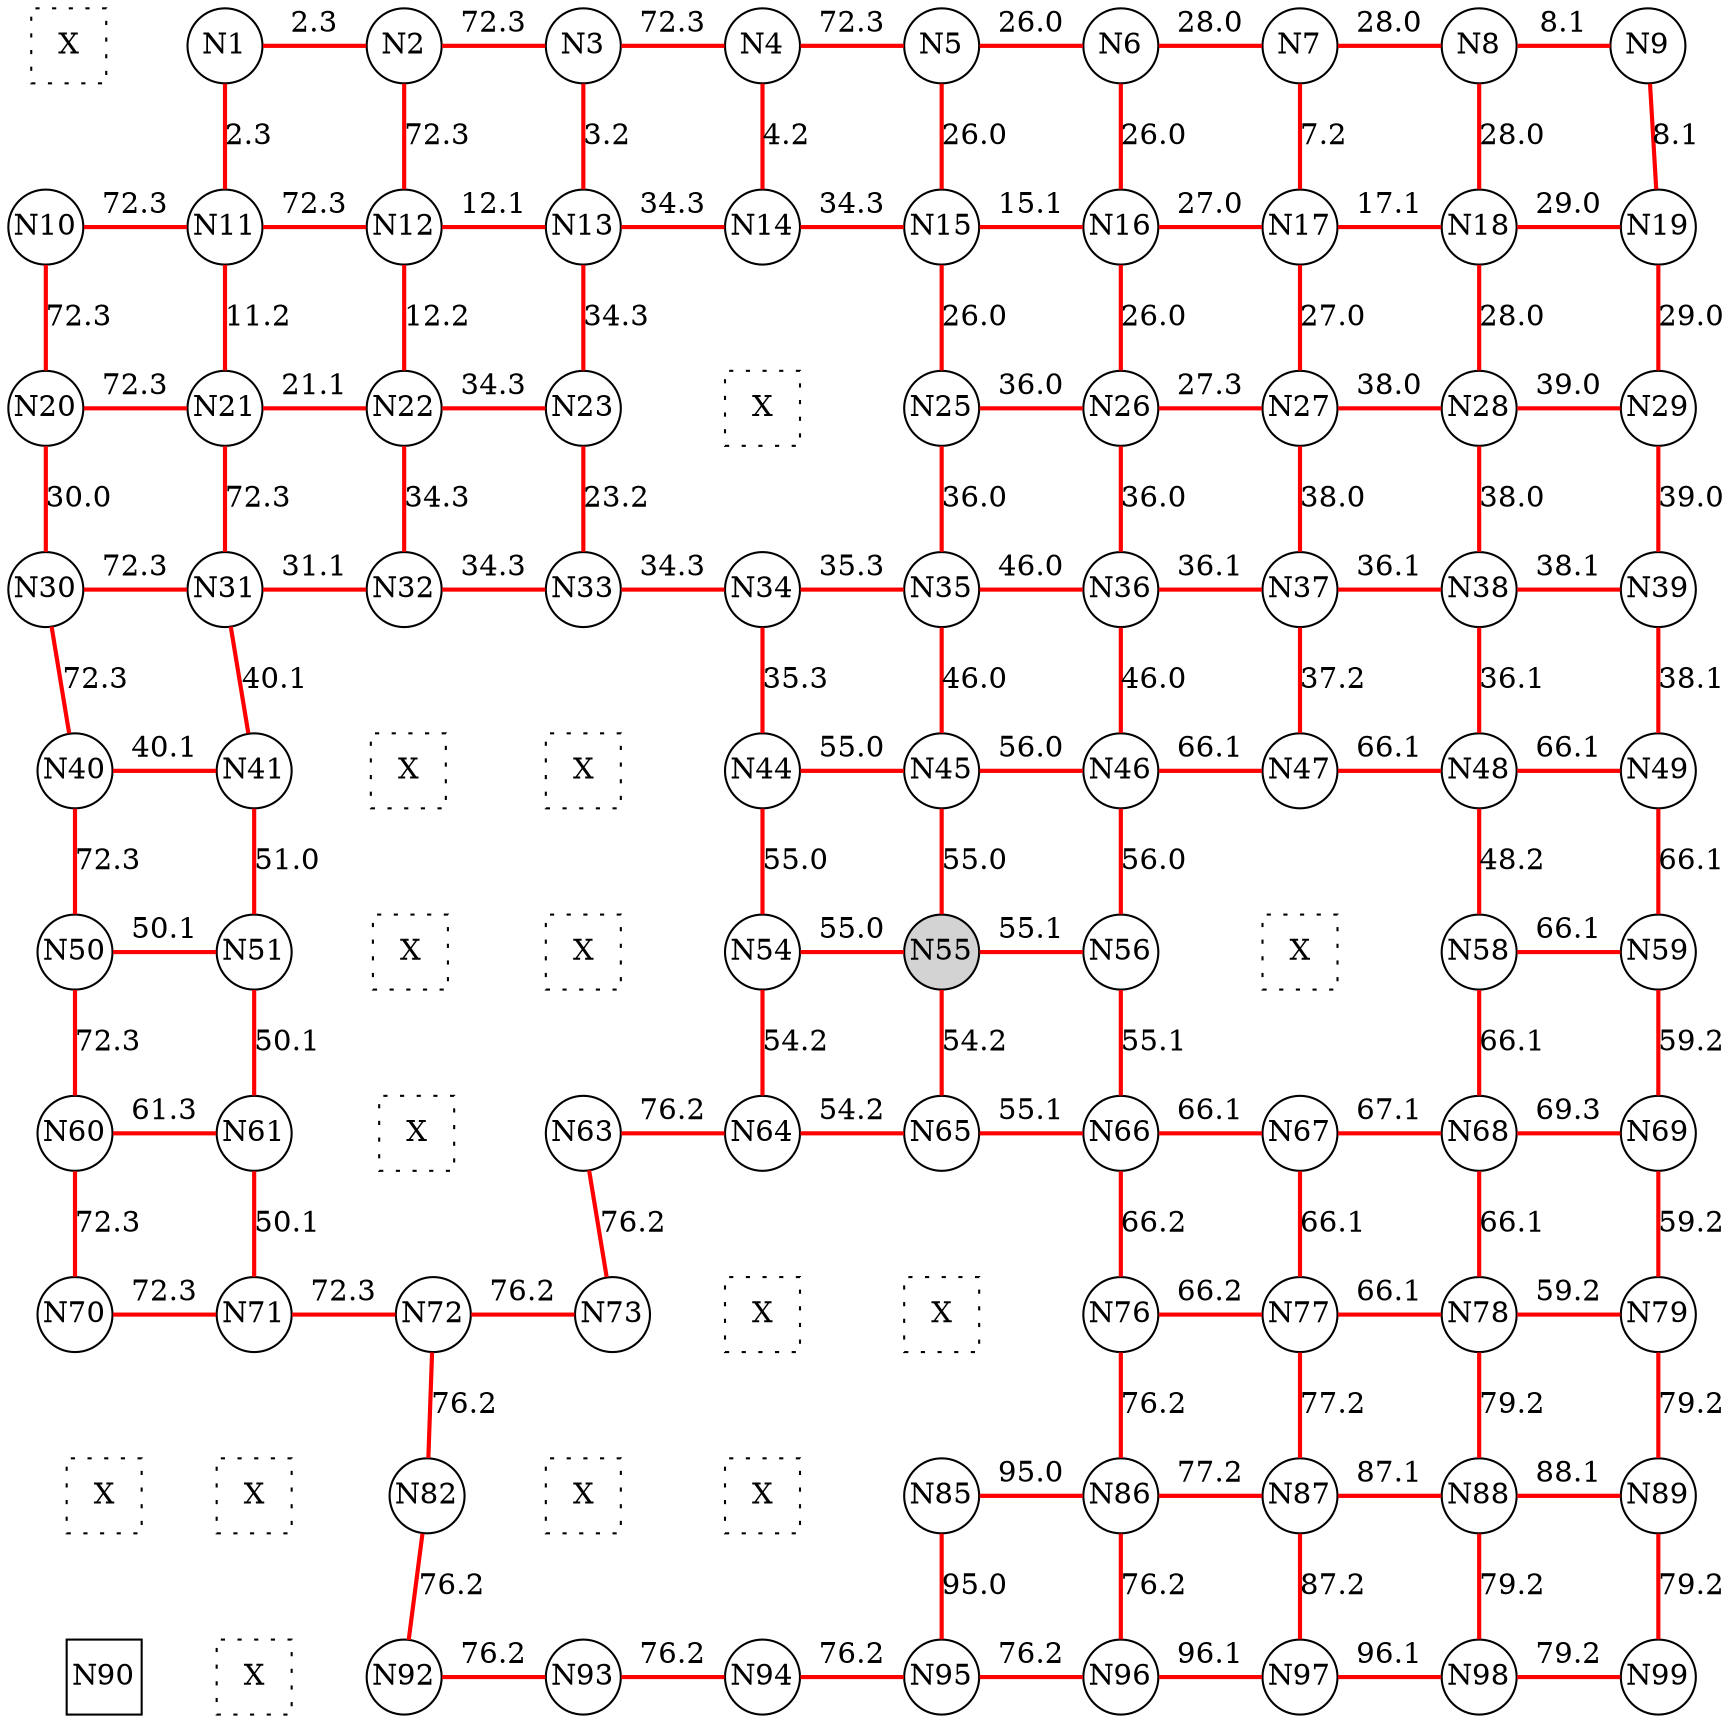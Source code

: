 
 digraph G { graph [layout=dot] 
 {rank=same; N0 [shape=square, style=dotted, fixedsize=true, label=X]; N1 [shape=circle, fixedsize=true]; N2 [shape=circle, fixedsize=true]; N3 [shape=circle, fixedsize=true]; N4 [shape=circle, fixedsize=true]; N5 [shape=circle, fixedsize=true]; N6 [shape=circle, fixedsize=true]; N7 [shape=circle, fixedsize=true]; N8 [shape=circle, fixedsize=true]; N9 [shape=circle, fixedsize=true];  }
 {rank=same; N10 [shape=circle, fixedsize=true]; N11 [shape=circle, fixedsize=true]; N12 [shape=circle, fixedsize=true]; N13 [shape=circle, fixedsize=true]; N14 [shape=circle, fixedsize=true]; N15 [shape=circle, fixedsize=true]; N16 [shape=circle, fixedsize=true]; N17 [shape=circle, fixedsize=true]; N18 [shape=circle, fixedsize=true]; N19 [shape=circle, fixedsize=true];  }
 {rank=same; N20 [shape=circle, fixedsize=true]; N21 [shape=circle, fixedsize=true]; N22 [shape=circle, fixedsize=true]; N23 [shape=circle, fixedsize=true]; N24 [shape=square, style=dotted, fixedsize=true, label=X]; N25 [shape=circle, fixedsize=true]; N26 [shape=circle, fixedsize=true]; N27 [shape=circle, fixedsize=true]; N28 [shape=circle, fixedsize=true]; N29 [shape=circle, fixedsize=true];  }
 {rank=same; N30 [shape=circle, fixedsize=true]; N31 [shape=circle, fixedsize=true]; N32 [shape=circle, fixedsize=true]; N33 [shape=circle, fixedsize=true]; N34 [shape=circle, fixedsize=true]; N35 [shape=circle, fixedsize=true]; N36 [shape=circle, fixedsize=true]; N37 [shape=circle, fixedsize=true]; N38 [shape=circle, fixedsize=true]; N39 [shape=circle, fixedsize=true];  }
 {rank=same; N40 [shape=circle, fixedsize=true]; N41 [shape=circle, fixedsize=true]; N42 [shape=square, style=dotted, fixedsize=true, label=X]; N43 [shape=square, style=dotted, fixedsize=true, label=X]; N44 [shape=circle, fixedsize=true]; N45 [shape=circle, fixedsize=true]; N46 [shape=circle, fixedsize=true]; N47 [shape=circle, fixedsize=true]; N48 [shape=circle, fixedsize=true]; N49 [shape=circle, fixedsize=true];  }
 {rank=same; N50 [shape=circle, fixedsize=true]; N51 [shape=circle, fixedsize=true]; N52 [shape=square, style=dotted, fixedsize=true, label=X]; N53 [shape=square, style=dotted, fixedsize=true, label=X]; N54 [shape=circle, fixedsize=true]; N55 [shape=circle, style=filled, fixedsize=true]; N56 [shape=circle, fixedsize=true]; N57 [shape=square, style=dotted, fixedsize=true, label=X]; N58 [shape=circle, fixedsize=true]; N59 [shape=circle, fixedsize=true];  }
 {rank=same; N60 [shape=circle, fixedsize=true]; N61 [shape=circle, fixedsize=true]; N62 [shape=square, style=dotted, fixedsize=true, label=X]; N63 [shape=circle, fixedsize=true]; N64 [shape=circle, fixedsize=true]; N65 [shape=circle, fixedsize=true]; N66 [shape=circle, fixedsize=true]; N67 [shape=circle, fixedsize=true]; N68 [shape=circle, fixedsize=true]; N69 [shape=circle, fixedsize=true];  }
 {rank=same; N70 [shape=circle, fixedsize=true]; N71 [shape=circle, fixedsize=true]; N72 [shape=circle, fixedsize=true]; N73 [shape=circle, fixedsize=true]; N74 [shape=square, style=dotted, fixedsize=true, label=X]; N75 [shape=square, style=dotted, fixedsize=true, label=X]; N76 [shape=circle, fixedsize=true]; N77 [shape=circle, fixedsize=true]; N78 [shape=circle, fixedsize=true]; N79 [shape=circle, fixedsize=true];  }
 {rank=same; N80 [shape=square, style=dotted, fixedsize=true, label=X]; N81 [shape=square, style=dotted, fixedsize=true, label=X]; N82 [shape=circle, fixedsize=true]; N83 [shape=square, style=dotted, fixedsize=true, label=X]; N84 [shape=square, style=dotted, fixedsize=true, label=X]; N85 [shape=circle, fixedsize=true]; N86 [shape=circle, fixedsize=true]; N87 [shape=circle, fixedsize=true]; N88 [shape=circle, fixedsize=true]; N89 [shape=circle, fixedsize=true];  }
 {rank=same; N90 [shape=square, fixedsize=true]; N91 [shape=square, style=dotted, fixedsize=true, label=X]; N92 [shape=circle, fixedsize=true]; N93 [shape=circle, fixedsize=true]; N94 [shape=circle, fixedsize=true]; N95 [shape=circle, fixedsize=true]; N96 [shape=circle, fixedsize=true]; N97 [shape=circle, fixedsize=true]; N98 [shape=circle, fixedsize=true]; N99 [shape=circle, fixedsize=true];  }
N0->N1 [dir=none, style=invis, label=" "]
N1->N2 [dir=none, color=red, style=bold, label="2.3"]
N2->N3 [dir=none, color=red, style=bold, label="72.3"]
N3->N4 [dir=none, color=red, style=bold, label="72.3"]
N4->N5 [dir=none, color=red, style=bold, label="72.3"]
N5->N6 [dir=none, color=red, style=bold, label="26.0"]
N6->N7 [dir=none, color=red, style=bold, label="28.0"]
N7->N8 [dir=none, color=red, style=bold, label="28.0"]
N8->N9 [dir=none, color=red, style=bold, label="8.1"]
N10->N11 [dir=none, color=red, style=bold, label="72.3"]
N11->N12 [dir=none, color=red, style=bold, label="72.3"]
N12->N13 [dir=none, color=red, style=bold, label="12.1"]
N13->N14 [dir=none, color=red, style=bold, label="34.3"]
N14->N15 [dir=none, color=red, style=bold, label="34.3"]
N15->N16 [dir=none, color=red, style=bold, label="15.1"]
N16->N17 [dir=none, color=red, style=bold, label="27.0"]
N17->N18 [dir=none, color=red, style=bold, label="17.1"]
N18->N19 [dir=none, color=red, style=bold, label="29.0"]
N20->N21 [dir=none, color=red, style=bold, label="72.3"]
N21->N22 [dir=none, color=red, style=bold, label="21.1"]
N22->N23 [dir=none, color=red, style=bold, label="34.3"]
N23->N24 [dir=none, style=invis, label=" "]
N24->N25 [dir=none, style=invis, label=" "]
N25->N26 [dir=none, color=red, style=bold, label="36.0"]
N26->N27 [dir=none, color=red, style=bold, label="27.3"]
N27->N28 [dir=none, color=red, style=bold, label="38.0"]
N28->N29 [dir=none, color=red, style=bold, label="39.0"]
N30->N31 [dir=none, color=red, style=bold, label="72.3"]
N31->N32 [dir=none, color=red, style=bold, label="31.1"]
N32->N33 [dir=none, color=red, style=bold, label="34.3"]
N33->N34 [dir=none, color=red, style=bold, label="34.3"]
N34->N35 [dir=none, color=red, style=bold, label="35.3"]
N35->N36 [dir=none, color=red, style=bold, label="46.0"]
N36->N37 [dir=none, color=red, style=bold, label="36.1"]
N37->N38 [dir=none, color=red, style=bold, label="36.1"]
N38->N39 [dir=none, color=red, style=bold, label="38.1"]
N40->N41 [dir=none, color=red, style=bold, label="40.1"]
N41->N42 [dir=none, style=invis, label=" "]
N42->N43 [dir=none, style=invis, label=" "]
N43->N44 [dir=none, style=invis, label=" "]
N44->N45 [dir=none, color=red, style=bold, label="55.0"]
N45->N46 [dir=none, color=red, style=bold, label="56.0"]
N46->N47 [dir=none, color=red, style=bold, label="66.1"]
N47->N48 [dir=none, color=red, style=bold, label="66.1"]
N48->N49 [dir=none, color=red, style=bold, label="66.1"]
N50->N51 [dir=none, color=red, style=bold, label="50.1"]
N51->N52 [dir=none, style=invis, label=" "]
N52->N53 [dir=none, style=invis, label=" "]
N53->N54 [dir=none, style=invis, label=" "]
N54->N55 [dir=none, color=red, style=bold, label="55.0"]
N55->N56 [dir=none, color=red, style=bold, label="55.1"]
N56->N57 [dir=none, style=invis, label=" "]
N57->N58 [dir=none, style=invis, label=" "]
N58->N59 [dir=none, color=red, style=bold, label="66.1"]
N60->N61 [dir=none, color=red, style=bold, label="61.3"]
N61->N62 [dir=none, style=invis, label=" "]
N62->N63 [dir=none, style=invis, label=" "]
N63->N64 [dir=none, color=red, style=bold, label="76.2"]
N64->N65 [dir=none, color=red, style=bold, label="54.2"]
N65->N66 [dir=none, color=red, style=bold, label="55.1"]
N66->N67 [dir=none, color=red, style=bold, label="66.1"]
N67->N68 [dir=none, color=red, style=bold, label="67.1"]
N68->N69 [dir=none, color=red, style=bold, label="69.3"]
N70->N71 [dir=none, color=red, style=bold, label="72.3"]
N71->N72 [dir=none, color=red, style=bold, label="72.3"]
N72->N73 [dir=none, color=red, style=bold, label="76.2"]
N73->N74 [dir=none, style=invis, label=" "]
N74->N75 [dir=none, style=invis, label=" "]
N75->N76 [dir=none, style=invis, label=" "]
N76->N77 [dir=none, color=red, style=bold, label="66.2"]
N77->N78 [dir=none, color=red, style=bold, label="66.1"]
N78->N79 [dir=none, color=red, style=bold, label="59.2"]
N80->N81 [dir=none, style=invis, label=" "]
N81->N82 [dir=none, style=invis, label=" "]
N82->N83 [dir=none, style=invis, label=" "]
N83->N84 [dir=none, style=invis, label=" "]
N84->N85 [dir=none, style=invis, label=" "]
N85->N86 [dir=none, color=red, style=bold, label="95.0"]
N86->N87 [dir=none, color=red, style=bold, label="77.2"]
N87->N88 [dir=none, color=red, style=bold, label="87.1"]
N88->N89 [dir=none, color=red, style=bold, label="88.1"]
N90->N91 [dir=none, style=invis, label=" "]
N91->N92 [dir=none, style=invis, label=" "]
N92->N93 [dir=none, color=red, style=bold, label="76.2"]
N93->N94 [dir=none, color=red, style=bold, label="76.2"]
N94->N95 [dir=none, color=red, style=bold, label="76.2"]
N95->N96 [dir=none, color=red, style=bold, label="76.2"]
N96->N97 [dir=none, color=red, style=bold, label="96.1"]
N97->N98 [dir=none, color=red, style=bold, label="96.1"]
N98->N99 [dir=none, color=red, style=bold, label="79.2"]
N0->N10 [dir=none, style=invis, label=" "]
N10->N20 [dir=none, color=red, style=bold, label="72.3"]
N20->N30 [dir=none, color=red, style=bold, label="30.0"]
N30->N40 [dir=none, color=red, style=bold, label="72.3"]
N40->N50 [dir=none, color=red, style=bold, label="72.3"]
N50->N60 [dir=none, color=red, style=bold, label="72.3"]
N60->N70 [dir=none, color=red, style=bold, label="72.3"]
N70->N80 [dir=none, style=invis, label=" "]
N80->N90 [dir=none, style=invis, label=" "]
N1->N11 [dir=none, color=red, style=bold, label="2.3"]
N11->N21 [dir=none, color=red, style=bold, label="11.2"]
N21->N31 [dir=none, color=red, style=bold, label="72.3"]
N31->N41 [dir=none, color=red, style=bold, label="40.1"]
N41->N51 [dir=none, color=red, style=bold, label="51.0"]
N51->N61 [dir=none, color=red, style=bold, label="50.1"]
N61->N71 [dir=none, color=red, style=bold, label="50.1"]
N71->N81 [dir=none, style=invis, label=" "]
N81->N91 [dir=none, style=invis, label=" "]
N2->N12 [dir=none, color=red, style=bold, label="72.3"]
N12->N22 [dir=none, color=red, style=bold, label="12.2"]
N22->N32 [dir=none, color=red, style=bold, label="34.3"]
N32->N42 [dir=none, style=invis, label=" "]
N42->N52 [dir=none, style=invis, label=" "]
N52->N62 [dir=none, style=invis, label=" "]
N62->N72 [dir=none, style=invis, label=" "]
N72->N82 [dir=none, color=red, style=bold, label="76.2"]
N82->N92 [dir=none, color=red, style=bold, label="76.2"]
N3->N13 [dir=none, color=red, style=bold, label="3.2"]
N13->N23 [dir=none, color=red, style=bold, label="34.3"]
N23->N33 [dir=none, color=red, style=bold, label="23.2"]
N33->N43 [dir=none, style=invis, label=" "]
N43->N53 [dir=none, style=invis, label=" "]
N53->N63 [dir=none, style=invis, label=" "]
N63->N73 [dir=none, color=red, style=bold, label="76.2"]
N73->N83 [dir=none, style=invis, label=" "]
N83->N93 [dir=none, style=invis, label=" "]
N4->N14 [dir=none, color=red, style=bold, label="4.2"]
N14->N24 [dir=none, style=invis, label=" "]
N24->N34 [dir=none, style=invis, label=" "]
N34->N44 [dir=none, color=red, style=bold, label="35.3"]
N44->N54 [dir=none, color=red, style=bold, label="55.0"]
N54->N64 [dir=none, color=red, style=bold, label="54.2"]
N64->N74 [dir=none, style=invis, label=" "]
N74->N84 [dir=none, style=invis, label=" "]
N84->N94 [dir=none, style=invis, label=" "]
N5->N15 [dir=none, color=red, style=bold, label="26.0"]
N15->N25 [dir=none, color=red, style=bold, label="26.0"]
N25->N35 [dir=none, color=red, style=bold, label="36.0"]
N35->N45 [dir=none, color=red, style=bold, label="46.0"]
N45->N55 [dir=none, color=red, style=bold, label="55.0"]
N55->N65 [dir=none, color=red, style=bold, label="54.2"]
N65->N75 [dir=none, style=invis, label=" "]
N75->N85 [dir=none, style=invis, label=" "]
N85->N95 [dir=none, color=red, style=bold, label="95.0"]
N6->N16 [dir=none, color=red, style=bold, label="26.0"]
N16->N26 [dir=none, color=red, style=bold, label="26.0"]
N26->N36 [dir=none, color=red, style=bold, label="36.0"]
N36->N46 [dir=none, color=red, style=bold, label="46.0"]
N46->N56 [dir=none, color=red, style=bold, label="56.0"]
N56->N66 [dir=none, color=red, style=bold, label="55.1"]
N66->N76 [dir=none, color=red, style=bold, label="66.2"]
N76->N86 [dir=none, color=red, style=bold, label="76.2"]
N86->N96 [dir=none, color=red, style=bold, label="76.2"]
N7->N17 [dir=none, color=red, style=bold, label="7.2"]
N17->N27 [dir=none, color=red, style=bold, label="27.0"]
N27->N37 [dir=none, color=red, style=bold, label="38.0"]
N37->N47 [dir=none, color=red, style=bold, label="37.2"]
N47->N57 [dir=none, style=invis, label=" "]
N57->N67 [dir=none, style=invis, label=" "]
N67->N77 [dir=none, color=red, style=bold, label="66.1"]
N77->N87 [dir=none, color=red, style=bold, label="77.2"]
N87->N97 [dir=none, color=red, style=bold, label="87.2"]
N8->N18 [dir=none, color=red, style=bold, label="28.0"]
N18->N28 [dir=none, color=red, style=bold, label="28.0"]
N28->N38 [dir=none, color=red, style=bold, label="38.0"]
N38->N48 [dir=none, color=red, style=bold, label="36.1"]
N48->N58 [dir=none, color=red, style=bold, label="48.2"]
N58->N68 [dir=none, color=red, style=bold, label="66.1"]
N68->N78 [dir=none, color=red, style=bold, label="66.1"]
N78->N88 [dir=none, color=red, style=bold, label="79.2"]
N88->N98 [dir=none, color=red, style=bold, label="79.2"]
N9->N19 [dir=none, color=red, style=bold, label="8.1"]
N19->N29 [dir=none, color=red, style=bold, label="29.0"]
N29->N39 [dir=none, color=red, style=bold, label="39.0"]
N39->N49 [dir=none, color=red, style=bold, label="38.1"]
N49->N59 [dir=none, color=red, style=bold, label="66.1"]
N59->N69 [dir=none, color=red, style=bold, label="59.2"]
N69->N79 [dir=none, color=red, style=bold, label="59.2"]
N79->N89 [dir=none, color=red, style=bold, label="79.2"]
N89->N99 [dir=none, color=red, style=bold, label="79.2"]
 }